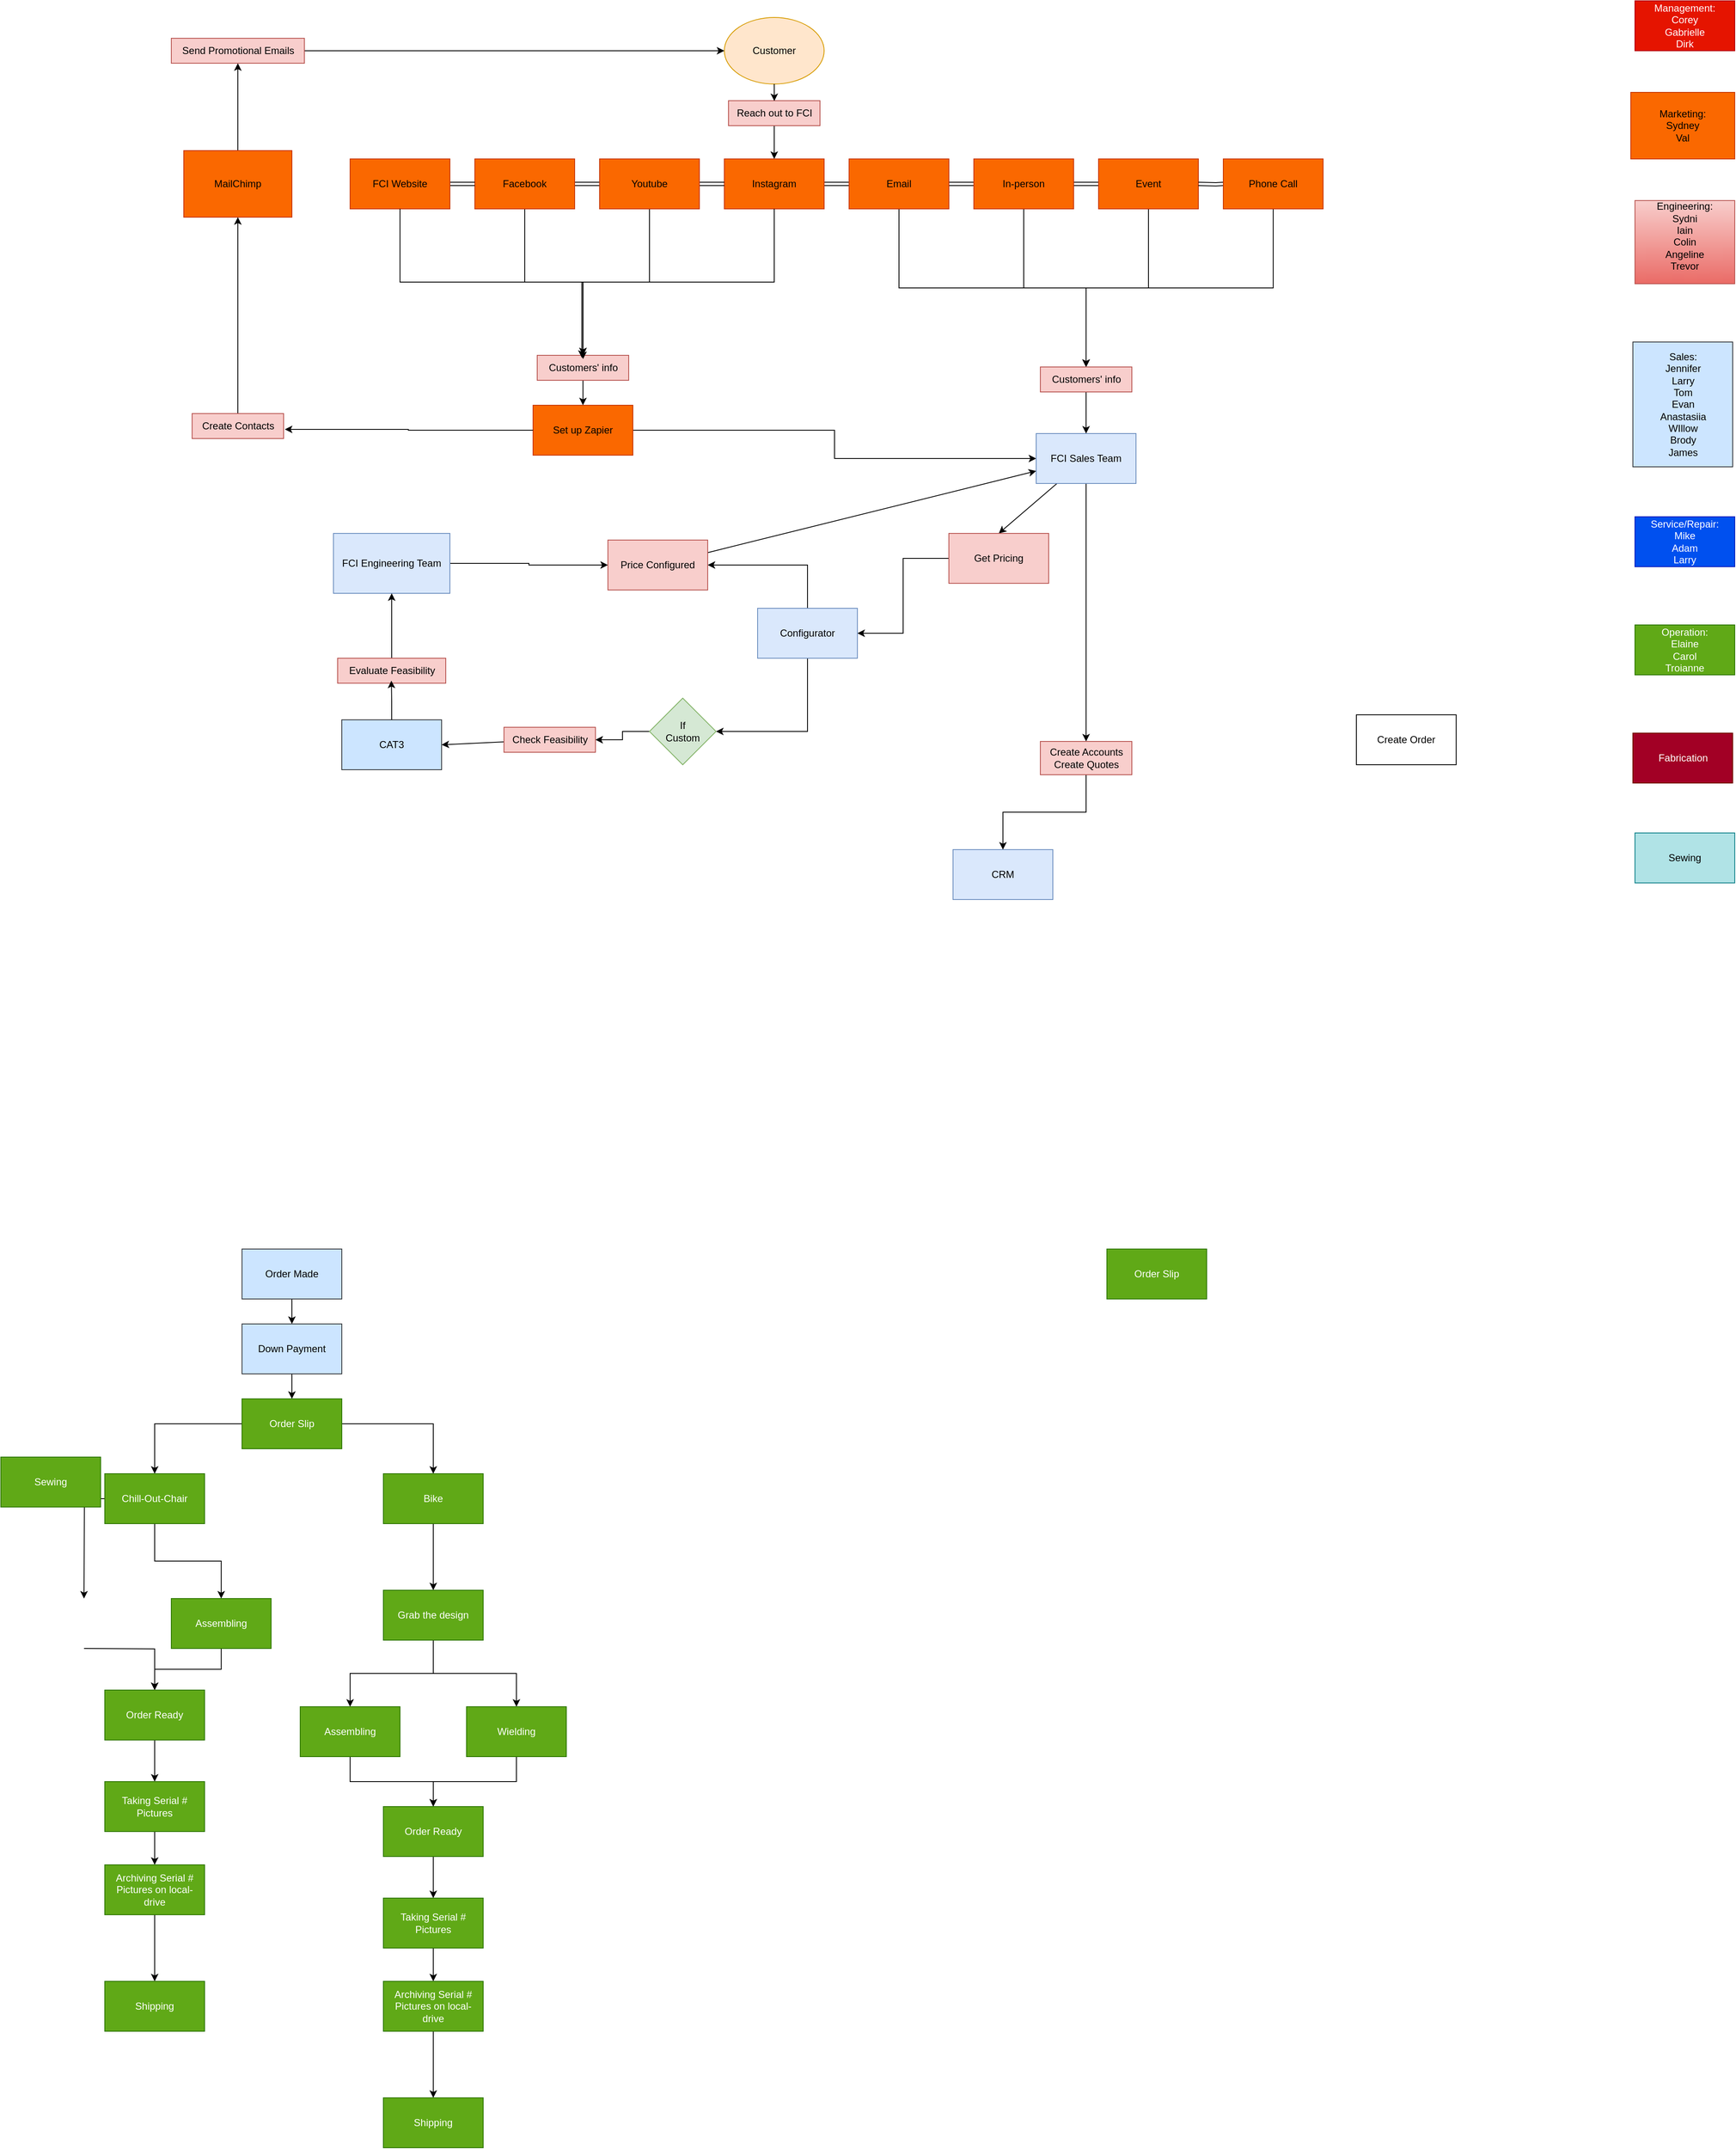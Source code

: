 <mxfile version="27.2.0">
  <diagram name="Page-1" id="tJCy387jeLStMwdDVoLm">
    <mxGraphModel dx="3227" dy="2338" grid="1" gridSize="10" guides="1" tooltips="1" connect="1" arrows="1" fold="1" page="1" pageScale="1" pageWidth="850" pageHeight="1100" math="0" shadow="0">
      <root>
        <mxCell id="0" />
        <mxCell id="1" parent="0" />
        <mxCell id="GHYGCPifQh15sZ_tnKLO-37" value="" style="edgeStyle=orthogonalEdgeStyle;rounded=0;orthogonalLoop=1;jettySize=auto;html=1;" parent="1" source="GHYGCPifQh15sZ_tnKLO-20" target="GHYGCPifQh15sZ_tnKLO-36" edge="1">
          <mxGeometry relative="1" as="geometry" />
        </mxCell>
        <mxCell id="GHYGCPifQh15sZ_tnKLO-20" value="Order Made" style="rounded=0;whiteSpace=wrap;html=1;fillColor=#cce5ff;strokeColor=#36393d;" parent="1" vertex="1">
          <mxGeometry x="-460" y="1080" width="120" height="60" as="geometry" />
        </mxCell>
        <mxCell id="GHYGCPifQh15sZ_tnKLO-66" value="" style="edgeStyle=orthogonalEdgeStyle;rounded=0;orthogonalLoop=1;jettySize=auto;html=1;" parent="1" source="GHYGCPifQh15sZ_tnKLO-36" target="GHYGCPifQh15sZ_tnKLO-65" edge="1">
          <mxGeometry relative="1" as="geometry" />
        </mxCell>
        <mxCell id="GHYGCPifQh15sZ_tnKLO-36" value="Down Payment" style="whiteSpace=wrap;html=1;rounded=0;fillColor=#cce5ff;strokeColor=#36393d;" parent="1" vertex="1">
          <mxGeometry x="-460" y="1170" width="120" height="60" as="geometry" />
        </mxCell>
        <mxCell id="GHYGCPifQh15sZ_tnKLO-52" value="" style="edgeStyle=orthogonalEdgeStyle;rounded=0;orthogonalLoop=1;jettySize=auto;html=1;shape=link;" parent="1" source="GHYGCPifQh15sZ_tnKLO-45" target="GHYGCPifQh15sZ_tnKLO-51" edge="1">
          <mxGeometry relative="1" as="geometry" />
        </mxCell>
        <mxCell id="r7g_J46dXL48xL23C749-83" style="edgeStyle=orthogonalEdgeStyle;rounded=0;orthogonalLoop=1;jettySize=auto;html=1;" edge="1" parent="1" source="GHYGCPifQh15sZ_tnKLO-45" target="r7g_J46dXL48xL23C749-31">
          <mxGeometry relative="1" as="geometry" />
        </mxCell>
        <mxCell id="GHYGCPifQh15sZ_tnKLO-45" value="Facebook" style="rounded=0;whiteSpace=wrap;html=1;fillColor=#fa6800;fontColor=#000000;strokeColor=#C73500;" parent="1" vertex="1">
          <mxGeometry x="-180" y="-230" width="120" height="60" as="geometry" />
        </mxCell>
        <mxCell id="GHYGCPifQh15sZ_tnKLO-55" value="" style="edgeStyle=orthogonalEdgeStyle;rounded=0;orthogonalLoop=1;jettySize=auto;html=1;shape=link;" parent="1" source="GHYGCPifQh15sZ_tnKLO-46" target="GHYGCPifQh15sZ_tnKLO-48" edge="1">
          <mxGeometry relative="1" as="geometry" />
        </mxCell>
        <mxCell id="GHYGCPifQh15sZ_tnKLO-46" value="Instagram" style="whiteSpace=wrap;html=1;fillColor=#fa6800;fontColor=#000000;strokeColor=#C73500;" parent="1" vertex="1">
          <mxGeometry x="120" y="-230" width="120" height="60" as="geometry" />
        </mxCell>
        <mxCell id="GHYGCPifQh15sZ_tnKLO-56" value="" style="edgeStyle=orthogonalEdgeStyle;rounded=0;orthogonalLoop=1;jettySize=auto;html=1;shape=link;" parent="1" source="GHYGCPifQh15sZ_tnKLO-48" target="GHYGCPifQh15sZ_tnKLO-49" edge="1">
          <mxGeometry relative="1" as="geometry" />
        </mxCell>
        <mxCell id="r7g_J46dXL48xL23C749-89" style="edgeStyle=orthogonalEdgeStyle;rounded=0;orthogonalLoop=1;jettySize=auto;html=1;exitX=0.5;exitY=1;exitDx=0;exitDy=0;" edge="1" parent="1" source="GHYGCPifQh15sZ_tnKLO-48" target="r7g_J46dXL48xL23C749-32">
          <mxGeometry relative="1" as="geometry" />
        </mxCell>
        <mxCell id="GHYGCPifQh15sZ_tnKLO-48" value="Email" style="whiteSpace=wrap;html=1;fillColor=#fa6800;fontColor=#000000;strokeColor=#C73500;" parent="1" vertex="1">
          <mxGeometry x="270" y="-230" width="120" height="60" as="geometry" />
        </mxCell>
        <mxCell id="r7g_J46dXL48xL23C749-5" value="" style="edgeStyle=orthogonalEdgeStyle;rounded=0;orthogonalLoop=1;jettySize=auto;html=1;shape=link;" edge="1" parent="1" source="GHYGCPifQh15sZ_tnKLO-49" target="r7g_J46dXL48xL23C749-4">
          <mxGeometry relative="1" as="geometry" />
        </mxCell>
        <mxCell id="r7g_J46dXL48xL23C749-90" style="edgeStyle=orthogonalEdgeStyle;rounded=0;orthogonalLoop=1;jettySize=auto;html=1;" edge="1" parent="1" source="GHYGCPifQh15sZ_tnKLO-49" target="r7g_J46dXL48xL23C749-32">
          <mxGeometry relative="1" as="geometry" />
        </mxCell>
        <mxCell id="GHYGCPifQh15sZ_tnKLO-49" value="In-person" style="rounded=0;whiteSpace=wrap;html=1;fillColor=#fa6800;fontColor=#000000;strokeColor=#C73500;" parent="1" vertex="1">
          <mxGeometry x="420" y="-230" width="120" height="60" as="geometry" />
        </mxCell>
        <mxCell id="GHYGCPifQh15sZ_tnKLO-54" value="" style="edgeStyle=orthogonalEdgeStyle;rounded=0;orthogonalLoop=1;jettySize=auto;html=1;shape=link;" parent="1" source="GHYGCPifQh15sZ_tnKLO-51" target="GHYGCPifQh15sZ_tnKLO-46" edge="1">
          <mxGeometry relative="1" as="geometry" />
        </mxCell>
        <mxCell id="r7g_J46dXL48xL23C749-84" style="edgeStyle=orthogonalEdgeStyle;rounded=0;orthogonalLoop=1;jettySize=auto;html=1;" edge="1" parent="1" source="GHYGCPifQh15sZ_tnKLO-51" target="r7g_J46dXL48xL23C749-31">
          <mxGeometry relative="1" as="geometry" />
        </mxCell>
        <mxCell id="GHYGCPifQh15sZ_tnKLO-51" value="Youtube" style="rounded=0;whiteSpace=wrap;html=1;fillColor=#fa6800;fontColor=#000000;strokeColor=#C73500;" parent="1" vertex="1">
          <mxGeometry x="-30" y="-230" width="120" height="60" as="geometry" />
        </mxCell>
        <mxCell id="r7g_J46dXL48xL23C749-87" style="edgeStyle=orthogonalEdgeStyle;rounded=0;orthogonalLoop=1;jettySize=auto;html=1;entryX=0;entryY=0.5;entryDx=0;entryDy=0;" edge="1" parent="1" source="GHYGCPifQh15sZ_tnKLO-62" target="r7g_J46dXL48xL23C749-17">
          <mxGeometry relative="1" as="geometry" />
        </mxCell>
        <mxCell id="GHYGCPifQh15sZ_tnKLO-62" value="Set up Zapier" style="whiteSpace=wrap;html=1;fillColor=#fa6800;fontColor=#000000;strokeColor=#C73500;" parent="1" vertex="1">
          <mxGeometry x="-110" y="66" width="120" height="60" as="geometry" />
        </mxCell>
        <mxCell id="GHYGCPifQh15sZ_tnKLO-68" value="" style="edgeStyle=orthogonalEdgeStyle;rounded=0;orthogonalLoop=1;jettySize=auto;html=1;" parent="1" source="GHYGCPifQh15sZ_tnKLO-65" target="GHYGCPifQh15sZ_tnKLO-67" edge="1">
          <mxGeometry relative="1" as="geometry" />
        </mxCell>
        <mxCell id="GHYGCPifQh15sZ_tnKLO-71" value="" style="edgeStyle=orthogonalEdgeStyle;rounded=0;orthogonalLoop=1;jettySize=auto;html=1;" parent="1" source="GHYGCPifQh15sZ_tnKLO-65" target="GHYGCPifQh15sZ_tnKLO-70" edge="1">
          <mxGeometry relative="1" as="geometry" />
        </mxCell>
        <mxCell id="GHYGCPifQh15sZ_tnKLO-65" value="Order Slip" style="whiteSpace=wrap;html=1;rounded=0;fillColor=#60a917;strokeColor=#2D7600;fontColor=#ffffff;" parent="1" vertex="1">
          <mxGeometry x="-460" y="1260" width="120" height="60" as="geometry" />
        </mxCell>
        <mxCell id="GHYGCPifQh15sZ_tnKLO-77" value="" style="edgeStyle=orthogonalEdgeStyle;rounded=0;orthogonalLoop=1;jettySize=auto;html=1;" parent="1" source="GHYGCPifQh15sZ_tnKLO-67" edge="1">
          <mxGeometry relative="1" as="geometry">
            <mxPoint x="-650.0" y="1500" as="targetPoint" />
          </mxGeometry>
        </mxCell>
        <mxCell id="GHYGCPifQh15sZ_tnKLO-79" value="" style="edgeStyle=orthogonalEdgeStyle;rounded=0;orthogonalLoop=1;jettySize=auto;html=1;" parent="1" source="GHYGCPifQh15sZ_tnKLO-67" target="GHYGCPifQh15sZ_tnKLO-78" edge="1">
          <mxGeometry relative="1" as="geometry" />
        </mxCell>
        <mxCell id="GHYGCPifQh15sZ_tnKLO-67" value="Chill-Out-Chair" style="whiteSpace=wrap;html=1;rounded=0;fillColor=#60a917;strokeColor=#2D7600;fontColor=#ffffff;" parent="1" vertex="1">
          <mxGeometry x="-625" y="1350" width="120" height="60" as="geometry" />
        </mxCell>
        <mxCell id="GHYGCPifQh15sZ_tnKLO-73" value="" style="edgeStyle=orthogonalEdgeStyle;rounded=0;orthogonalLoop=1;jettySize=auto;html=1;" parent="1" source="GHYGCPifQh15sZ_tnKLO-70" target="GHYGCPifQh15sZ_tnKLO-72" edge="1">
          <mxGeometry relative="1" as="geometry" />
        </mxCell>
        <mxCell id="GHYGCPifQh15sZ_tnKLO-70" value="Bike" style="whiteSpace=wrap;html=1;rounded=0;fillColor=#60a917;strokeColor=#2D7600;fontColor=#ffffff;" parent="1" vertex="1">
          <mxGeometry x="-290" y="1350" width="120" height="60" as="geometry" />
        </mxCell>
        <mxCell id="GHYGCPifQh15sZ_tnKLO-81" value="" style="edgeStyle=orthogonalEdgeStyle;rounded=0;orthogonalLoop=1;jettySize=auto;html=1;" parent="1" source="GHYGCPifQh15sZ_tnKLO-72" target="GHYGCPifQh15sZ_tnKLO-80" edge="1">
          <mxGeometry relative="1" as="geometry" />
        </mxCell>
        <mxCell id="GHYGCPifQh15sZ_tnKLO-83" value="" style="edgeStyle=orthogonalEdgeStyle;rounded=0;orthogonalLoop=1;jettySize=auto;html=1;" parent="1" source="GHYGCPifQh15sZ_tnKLO-72" target="GHYGCPifQh15sZ_tnKLO-82" edge="1">
          <mxGeometry relative="1" as="geometry" />
        </mxCell>
        <mxCell id="GHYGCPifQh15sZ_tnKLO-72" value="Grab the design" style="whiteSpace=wrap;html=1;fillColor=#60a917;strokeColor=#2D7600;rounded=0;fontColor=#ffffff;" parent="1" vertex="1">
          <mxGeometry x="-290" y="1490" width="120" height="60" as="geometry" />
        </mxCell>
        <mxCell id="GHYGCPifQh15sZ_tnKLO-85" value="" style="edgeStyle=orthogonalEdgeStyle;rounded=0;orthogonalLoop=1;jettySize=auto;html=1;" parent="1" target="GHYGCPifQh15sZ_tnKLO-84" edge="1">
          <mxGeometry relative="1" as="geometry">
            <mxPoint x="-650.0" y="1560" as="sourcePoint" />
          </mxGeometry>
        </mxCell>
        <mxCell id="GHYGCPifQh15sZ_tnKLO-76" value="Sewing" style="whiteSpace=wrap;html=1;fillColor=#60a917;strokeColor=#2D7600;rounded=0;fontColor=#ffffff;" parent="1" vertex="1">
          <mxGeometry x="-750" y="1330" width="120" height="60" as="geometry" />
        </mxCell>
        <mxCell id="GHYGCPifQh15sZ_tnKLO-86" value="" style="edgeStyle=orthogonalEdgeStyle;rounded=0;orthogonalLoop=1;jettySize=auto;html=1;" parent="1" source="GHYGCPifQh15sZ_tnKLO-78" target="GHYGCPifQh15sZ_tnKLO-84" edge="1">
          <mxGeometry relative="1" as="geometry" />
        </mxCell>
        <mxCell id="GHYGCPifQh15sZ_tnKLO-78" value="Assembling" style="whiteSpace=wrap;html=1;rounded=0;fillColor=#60a917;strokeColor=#2D7600;fontColor=#ffffff;" parent="1" vertex="1">
          <mxGeometry x="-545" y="1500" width="120" height="60" as="geometry" />
        </mxCell>
        <mxCell id="GHYGCPifQh15sZ_tnKLO-88" value="" style="edgeStyle=orthogonalEdgeStyle;rounded=0;orthogonalLoop=1;jettySize=auto;html=1;" parent="1" source="GHYGCPifQh15sZ_tnKLO-80" target="GHYGCPifQh15sZ_tnKLO-87" edge="1">
          <mxGeometry relative="1" as="geometry" />
        </mxCell>
        <mxCell id="GHYGCPifQh15sZ_tnKLO-80" value="Assembling" style="whiteSpace=wrap;html=1;fillColor=#60a917;strokeColor=#2D7600;fontColor=#ffffff;rounded=0;" parent="1" vertex="1">
          <mxGeometry x="-390" y="1630" width="120" height="60" as="geometry" />
        </mxCell>
        <mxCell id="GHYGCPifQh15sZ_tnKLO-89" style="edgeStyle=orthogonalEdgeStyle;rounded=0;orthogonalLoop=1;jettySize=auto;html=1;" parent="1" source="GHYGCPifQh15sZ_tnKLO-82" target="GHYGCPifQh15sZ_tnKLO-87" edge="1">
          <mxGeometry relative="1" as="geometry" />
        </mxCell>
        <mxCell id="GHYGCPifQh15sZ_tnKLO-82" value="Wielding" style="whiteSpace=wrap;html=1;fillColor=#60a917;strokeColor=#2D7600;fontColor=#ffffff;rounded=0;" parent="1" vertex="1">
          <mxGeometry x="-190" y="1630" width="120" height="60" as="geometry" />
        </mxCell>
        <mxCell id="GHYGCPifQh15sZ_tnKLO-91" value="" style="edgeStyle=orthogonalEdgeStyle;rounded=0;orthogonalLoop=1;jettySize=auto;html=1;" parent="1" source="GHYGCPifQh15sZ_tnKLO-84" target="GHYGCPifQh15sZ_tnKLO-90" edge="1">
          <mxGeometry relative="1" as="geometry" />
        </mxCell>
        <mxCell id="GHYGCPifQh15sZ_tnKLO-84" value="Order Ready" style="whiteSpace=wrap;html=1;fillColor=#60a917;strokeColor=#2D7600;fontColor=#ffffff;rounded=0;" parent="1" vertex="1">
          <mxGeometry x="-625" y="1610" width="120" height="60" as="geometry" />
        </mxCell>
        <mxCell id="GHYGCPifQh15sZ_tnKLO-93" style="edgeStyle=orthogonalEdgeStyle;rounded=0;orthogonalLoop=1;jettySize=auto;html=1;" parent="1" source="GHYGCPifQh15sZ_tnKLO-87" target="GHYGCPifQh15sZ_tnKLO-92" edge="1">
          <mxGeometry relative="1" as="geometry" />
        </mxCell>
        <mxCell id="GHYGCPifQh15sZ_tnKLO-87" value="Order Ready" style="whiteSpace=wrap;html=1;fillColor=#60a917;strokeColor=#2D7600;fontColor=#ffffff;rounded=0;" parent="1" vertex="1">
          <mxGeometry x="-290" y="1750" width="120" height="60" as="geometry" />
        </mxCell>
        <mxCell id="GHYGCPifQh15sZ_tnKLO-95" value="" style="edgeStyle=orthogonalEdgeStyle;rounded=0;orthogonalLoop=1;jettySize=auto;html=1;" parent="1" source="GHYGCPifQh15sZ_tnKLO-90" target="GHYGCPifQh15sZ_tnKLO-94" edge="1">
          <mxGeometry relative="1" as="geometry" />
        </mxCell>
        <mxCell id="GHYGCPifQh15sZ_tnKLO-90" value="Taking Serial # Pictures" style="whiteSpace=wrap;html=1;fillColor=#60a917;strokeColor=#2D7600;fontColor=#ffffff;rounded=0;" parent="1" vertex="1">
          <mxGeometry x="-625" y="1720" width="120" height="60" as="geometry" />
        </mxCell>
        <mxCell id="GHYGCPifQh15sZ_tnKLO-97" style="edgeStyle=orthogonalEdgeStyle;rounded=0;orthogonalLoop=1;jettySize=auto;html=1;" parent="1" source="GHYGCPifQh15sZ_tnKLO-92" target="GHYGCPifQh15sZ_tnKLO-96" edge="1">
          <mxGeometry relative="1" as="geometry" />
        </mxCell>
        <mxCell id="GHYGCPifQh15sZ_tnKLO-92" value="Taking Serial # Pictures" style="whiteSpace=wrap;html=1;fillColor=#60a917;strokeColor=#2D7600;fontColor=#ffffff;rounded=0;" parent="1" vertex="1">
          <mxGeometry x="-290" y="1860" width="120" height="60" as="geometry" />
        </mxCell>
        <mxCell id="gww7dCVyIf61FeBQB5-1-8" value="" style="edgeStyle=orthogonalEdgeStyle;rounded=0;orthogonalLoop=1;jettySize=auto;html=1;" parent="1" source="GHYGCPifQh15sZ_tnKLO-94" target="gww7dCVyIf61FeBQB5-1-7" edge="1">
          <mxGeometry relative="1" as="geometry" />
        </mxCell>
        <mxCell id="GHYGCPifQh15sZ_tnKLO-94" value="Archiving Serial # Pictures on local-drive" style="whiteSpace=wrap;html=1;fillColor=#60a917;strokeColor=#2D7600;fontColor=#ffffff;rounded=0;" parent="1" vertex="1">
          <mxGeometry x="-625" y="1820" width="120" height="60" as="geometry" />
        </mxCell>
        <mxCell id="gww7dCVyIf61FeBQB5-1-10" value="" style="edgeStyle=orthogonalEdgeStyle;rounded=0;orthogonalLoop=1;jettySize=auto;html=1;" parent="1" source="GHYGCPifQh15sZ_tnKLO-96" target="gww7dCVyIf61FeBQB5-1-9" edge="1">
          <mxGeometry relative="1" as="geometry" />
        </mxCell>
        <mxCell id="GHYGCPifQh15sZ_tnKLO-96" value="Archiving Serial # Pictures on local-drive" style="whiteSpace=wrap;html=1;fillColor=#60a917;strokeColor=#2D7600;fontColor=#ffffff;rounded=0;" parent="1" vertex="1">
          <mxGeometry x="-290" y="1960" width="120" height="60" as="geometry" />
        </mxCell>
        <mxCell id="GHYGCPifQh15sZ_tnKLO-99" value="Marketing:&lt;div&gt;&lt;span style=&quot;background-color: transparent; color: light-dark(rgb(0, 0, 0), rgb(237, 237, 237));&quot;&gt;Sydney&lt;/span&gt;&lt;div&gt;&lt;div&gt;Val&lt;/div&gt;&lt;/div&gt;&lt;/div&gt;" style="text;html=1;align=center;verticalAlign=middle;whiteSpace=wrap;rounded=0;fillColor=#fa6800;fontColor=#000000;strokeColor=#C73500;" parent="1" vertex="1">
          <mxGeometry x="1210" y="-310" width="125" height="80" as="geometry" />
        </mxCell>
        <mxCell id="Xjn30Ic-mJEV0kmaZJ53-1" value="Sales:&lt;div&gt;Jennifer&lt;/div&gt;&lt;div&gt;Larry&lt;/div&gt;&lt;div&gt;Tom&lt;/div&gt;&lt;div&gt;Evan&lt;/div&gt;&lt;div&gt;Anastasiia&lt;/div&gt;&lt;div&gt;WIllow&lt;/div&gt;&lt;div&gt;Brody&lt;/div&gt;&lt;div&gt;James&lt;/div&gt;" style="rounded=0;whiteSpace=wrap;html=1;fillColor=#cce5ff;strokeColor=#36393d;" parent="1" vertex="1">
          <mxGeometry x="1212.5" y="-10" width="120" height="150" as="geometry" />
        </mxCell>
        <mxCell id="Xjn30Ic-mJEV0kmaZJ53-2" value="Operation:&lt;div&gt;Elaine&lt;/div&gt;&lt;div&gt;Carol&lt;/div&gt;&lt;div&gt;Troianne&lt;/div&gt;" style="rounded=0;whiteSpace=wrap;html=1;fillColor=#60a917;strokeColor=#2D7600;fontColor=#ffffff;" parent="1" vertex="1">
          <mxGeometry x="1215" y="330" width="120" height="60" as="geometry" />
        </mxCell>
        <mxCell id="Xjn30Ic-mJEV0kmaZJ53-3" value="Engineering:&lt;div&gt;Sydni&lt;/div&gt;&lt;div&gt;Iain&lt;/div&gt;&lt;div&gt;Colin&lt;/div&gt;&lt;div&gt;Angeline&lt;/div&gt;&lt;div&gt;Trevor&lt;/div&gt;&lt;div&gt;&lt;br&gt;&lt;/div&gt;" style="rounded=0;whiteSpace=wrap;html=1;fillColor=#f8cecc;strokeColor=#b85450;gradientColor=#ea6b66;" parent="1" vertex="1">
          <mxGeometry x="1215" y="-180" width="120" height="100" as="geometry" />
        </mxCell>
        <mxCell id="gww7dCVyIf61FeBQB5-1-2" value="Service/Repair:&lt;div&gt;Mike&lt;br&gt;Adam&lt;/div&gt;&lt;div&gt;Larry&lt;/div&gt;" style="rounded=0;whiteSpace=wrap;html=1;fillColor=#0050ef;strokeColor=#001DBC;fontColor=#ffffff;" parent="1" vertex="1">
          <mxGeometry x="1215" y="200" width="120" height="60" as="geometry" />
        </mxCell>
        <mxCell id="gww7dCVyIf61FeBQB5-1-3" value="Management:&lt;div&gt;Corey&lt;/div&gt;&lt;div&gt;Gabrielle&lt;/div&gt;&lt;div&gt;Dirk&lt;/div&gt;" style="rounded=0;whiteSpace=wrap;html=1;fillColor=#e51400;fontColor=#ffffff;strokeColor=#B20000;" parent="1" vertex="1">
          <mxGeometry x="1215" y="-420" width="120" height="60" as="geometry" />
        </mxCell>
        <mxCell id="gww7dCVyIf61FeBQB5-1-5" value="Fabrication" style="rounded=0;whiteSpace=wrap;html=1;fillColor=#a20025;fontColor=#ffffff;strokeColor=#6F0000;" parent="1" vertex="1">
          <mxGeometry x="1212.5" y="460" width="120" height="60" as="geometry" />
        </mxCell>
        <mxCell id="gww7dCVyIf61FeBQB5-1-6" value="Sewing" style="rounded=0;whiteSpace=wrap;html=1;fillColor=#b0e3e6;strokeColor=#0e8088;" parent="1" vertex="1">
          <mxGeometry x="1215" y="580" width="120" height="60" as="geometry" />
        </mxCell>
        <mxCell id="gww7dCVyIf61FeBQB5-1-7" value="Shipping" style="whiteSpace=wrap;html=1;fillColor=#60a917;strokeColor=#2D7600;fontColor=#ffffff;rounded=0;" parent="1" vertex="1">
          <mxGeometry x="-625" y="1960" width="120" height="60" as="geometry" />
        </mxCell>
        <mxCell id="gww7dCVyIf61FeBQB5-1-9" value="Shipping" style="whiteSpace=wrap;html=1;fillColor=#60a917;strokeColor=#2D7600;fontColor=#ffffff;rounded=0;" parent="1" vertex="1">
          <mxGeometry x="-290" y="2100" width="120" height="60" as="geometry" />
        </mxCell>
        <mxCell id="r7g_J46dXL48xL23C749-2" value="Customer" style="ellipse;whiteSpace=wrap;html=1;fillColor=#ffe6cc;strokeColor=#d79b00;" vertex="1" parent="1">
          <mxGeometry x="120" y="-400" width="120" height="80" as="geometry" />
        </mxCell>
        <mxCell id="r7g_J46dXL48xL23C749-73" style="edgeStyle=orthogonalEdgeStyle;rounded=0;orthogonalLoop=1;jettySize=auto;html=1;" edge="1" parent="1" source="r7g_J46dXL48xL23C749-3" target="r7g_J46dXL48xL23C749-36">
          <mxGeometry relative="1" as="geometry" />
        </mxCell>
        <mxCell id="r7g_J46dXL48xL23C749-3" value="MailChimp" style="rounded=0;whiteSpace=wrap;html=1;fillColor=#fa6800;fontColor=#000000;strokeColor=#C73500;" vertex="1" parent="1">
          <mxGeometry x="-530" y="-240" width="130" height="80" as="geometry" />
        </mxCell>
        <mxCell id="r7g_J46dXL48xL23C749-91" style="edgeStyle=orthogonalEdgeStyle;rounded=0;orthogonalLoop=1;jettySize=auto;html=1;" edge="1" parent="1" source="r7g_J46dXL48xL23C749-4" target="r7g_J46dXL48xL23C749-32">
          <mxGeometry relative="1" as="geometry" />
        </mxCell>
        <mxCell id="r7g_J46dXL48xL23C749-4" value="Event" style="rounded=0;whiteSpace=wrap;html=1;fillColor=#fa6800;fontColor=#000000;strokeColor=#C73500;" vertex="1" parent="1">
          <mxGeometry x="570" y="-230" width="120" height="60" as="geometry" />
        </mxCell>
        <mxCell id="r7g_J46dXL48xL23C749-72" value="" style="edgeStyle=orthogonalEdgeStyle;rounded=0;orthogonalLoop=1;jettySize=auto;html=1;" edge="1" parent="1" source="r7g_J46dXL48xL23C749-6" target="GHYGCPifQh15sZ_tnKLO-46">
          <mxGeometry relative="1" as="geometry" />
        </mxCell>
        <mxCell id="r7g_J46dXL48xL23C749-6" value="Reach out to FCI" style="text;html=1;align=center;verticalAlign=middle;resizable=0;points=[];autosize=1;strokeColor=#b85450;fillColor=#f8cecc;" vertex="1" parent="1">
          <mxGeometry x="125" y="-300" width="110" height="30" as="geometry" />
        </mxCell>
        <mxCell id="r7g_J46dXL48xL23C749-8" value="" style="edgeStyle=orthogonalEdgeStyle;rounded=0;orthogonalLoop=1;jettySize=auto;html=1;shape=link;" edge="1" parent="1" target="r7g_J46dXL48xL23C749-9">
          <mxGeometry relative="1" as="geometry">
            <mxPoint x="690" y="-200" as="sourcePoint" />
          </mxGeometry>
        </mxCell>
        <mxCell id="r7g_J46dXL48xL23C749-94" style="edgeStyle=orthogonalEdgeStyle;rounded=0;orthogonalLoop=1;jettySize=auto;html=1;exitX=0.5;exitY=1;exitDx=0;exitDy=0;" edge="1" parent="1" source="r7g_J46dXL48xL23C749-9" target="r7g_J46dXL48xL23C749-32">
          <mxGeometry relative="1" as="geometry" />
        </mxCell>
        <mxCell id="r7g_J46dXL48xL23C749-9" value="Phone Call" style="rounded=0;whiteSpace=wrap;html=1;fillColor=#fa6800;fontColor=#000000;strokeColor=#C73500;" vertex="1" parent="1">
          <mxGeometry x="720" y="-230" width="120" height="60" as="geometry" />
        </mxCell>
        <mxCell id="r7g_J46dXL48xL23C749-10" value="" style="edgeStyle=orthogonalEdgeStyle;rounded=0;orthogonalLoop=1;jettySize=auto;html=1;shape=link;" edge="1" parent="1" source="r7g_J46dXL48xL23C749-11">
          <mxGeometry relative="1" as="geometry">
            <mxPoint x="-180" y="-200" as="targetPoint" />
          </mxGeometry>
        </mxCell>
        <mxCell id="r7g_J46dXL48xL23C749-11" value="FCI Website" style="rounded=0;whiteSpace=wrap;html=1;fillColor=#fa6800;fontColor=#000000;strokeColor=#C73500;" vertex="1" parent="1">
          <mxGeometry x="-330" y="-230" width="120" height="60" as="geometry" />
        </mxCell>
        <mxCell id="r7g_J46dXL48xL23C749-120" style="edgeStyle=orthogonalEdgeStyle;rounded=0;orthogonalLoop=1;jettySize=auto;html=1;" edge="1" parent="1" source="r7g_J46dXL48xL23C749-17" target="r7g_J46dXL48xL23C749-33">
          <mxGeometry relative="1" as="geometry" />
        </mxCell>
        <mxCell id="r7g_J46dXL48xL23C749-124" style="rounded=0;orthogonalLoop=1;jettySize=auto;html=1;entryX=0.5;entryY=0;entryDx=0;entryDy=0;" edge="1" parent="1" source="r7g_J46dXL48xL23C749-17" target="r7g_J46dXL48xL23C749-23">
          <mxGeometry relative="1" as="geometry" />
        </mxCell>
        <mxCell id="r7g_J46dXL48xL23C749-17" value="FCI Sales Team" style="rounded=0;whiteSpace=wrap;html=1;fillColor=#dae8fc;strokeColor=#6c8ebf;" vertex="1" parent="1">
          <mxGeometry x="495" y="100" width="120" height="60" as="geometry" />
        </mxCell>
        <mxCell id="r7g_J46dXL48xL23C749-99" style="edgeStyle=orthogonalEdgeStyle;rounded=0;orthogonalLoop=1;jettySize=auto;html=1;entryX=1;entryY=0.5;entryDx=0;entryDy=0;" edge="1" parent="1" source="r7g_J46dXL48xL23C749-23" target="r7g_J46dXL48xL23C749-29">
          <mxGeometry relative="1" as="geometry" />
        </mxCell>
        <mxCell id="r7g_J46dXL48xL23C749-23" value="Get Pricing" style="rounded=0;whiteSpace=wrap;html=1;fillColor=#f8cecc;strokeColor=#b85450;" vertex="1" parent="1">
          <mxGeometry x="390" y="220" width="120" height="60" as="geometry" />
        </mxCell>
        <mxCell id="r7g_J46dXL48xL23C749-100" style="edgeStyle=orthogonalEdgeStyle;rounded=0;orthogonalLoop=1;jettySize=auto;html=1;" edge="1" parent="1" source="r7g_J46dXL48xL23C749-104" target="r7g_J46dXL48xL23C749-47">
          <mxGeometry relative="1" as="geometry" />
        </mxCell>
        <mxCell id="r7g_J46dXL48xL23C749-125" style="edgeStyle=orthogonalEdgeStyle;rounded=0;orthogonalLoop=1;jettySize=auto;html=1;exitX=0.5;exitY=1;exitDx=0;exitDy=0;entryX=1;entryY=0.5;entryDx=0;entryDy=0;" edge="1" parent="1" source="r7g_J46dXL48xL23C749-29" target="r7g_J46dXL48xL23C749-104">
          <mxGeometry relative="1" as="geometry" />
        </mxCell>
        <mxCell id="r7g_J46dXL48xL23C749-126" style="edgeStyle=orthogonalEdgeStyle;rounded=0;orthogonalLoop=1;jettySize=auto;html=1;exitX=0.5;exitY=0;exitDx=0;exitDy=0;entryX=1;entryY=0.5;entryDx=0;entryDy=0;" edge="1" parent="1" source="r7g_J46dXL48xL23C749-29" target="r7g_J46dXL48xL23C749-113">
          <mxGeometry relative="1" as="geometry" />
        </mxCell>
        <mxCell id="r7g_J46dXL48xL23C749-29" value="Configurator" style="rounded=0;whiteSpace=wrap;html=1;fillColor=#dae8fc;strokeColor=#6c8ebf;" vertex="1" parent="1">
          <mxGeometry x="160" y="310" width="120" height="60" as="geometry" />
        </mxCell>
        <mxCell id="r7g_J46dXL48xL23C749-77" value="" style="edgeStyle=orthogonalEdgeStyle;rounded=0;orthogonalLoop=1;jettySize=auto;html=1;" edge="1" parent="1" source="r7g_J46dXL48xL23C749-31" target="GHYGCPifQh15sZ_tnKLO-62">
          <mxGeometry relative="1" as="geometry" />
        </mxCell>
        <mxCell id="r7g_J46dXL48xL23C749-31" value="Customers&#39; info" style="text;html=1;align=center;verticalAlign=middle;resizable=0;points=[];autosize=1;strokeColor=#b85450;fillColor=#f8cecc;" vertex="1" parent="1">
          <mxGeometry x="-105" y="6" width="110" height="30" as="geometry" />
        </mxCell>
        <mxCell id="r7g_J46dXL48xL23C749-95" style="edgeStyle=orthogonalEdgeStyle;rounded=0;orthogonalLoop=1;jettySize=auto;html=1;" edge="1" parent="1" source="r7g_J46dXL48xL23C749-32" target="r7g_J46dXL48xL23C749-17">
          <mxGeometry relative="1" as="geometry" />
        </mxCell>
        <mxCell id="r7g_J46dXL48xL23C749-32" value="Customers&#39; info" style="text;html=1;align=center;verticalAlign=middle;resizable=0;points=[];autosize=1;strokeColor=#b85450;fillColor=#f8cecc;" vertex="1" parent="1">
          <mxGeometry x="500" y="20" width="110" height="30" as="geometry" />
        </mxCell>
        <mxCell id="r7g_J46dXL48xL23C749-76" style="edgeStyle=orthogonalEdgeStyle;rounded=0;orthogonalLoop=1;jettySize=auto;html=1;" edge="1" parent="1" source="r7g_J46dXL48xL23C749-34" target="r7g_J46dXL48xL23C749-3">
          <mxGeometry relative="1" as="geometry" />
        </mxCell>
        <mxCell id="r7g_J46dXL48xL23C749-34" value="Create Contacts" style="text;html=1;align=center;verticalAlign=middle;resizable=0;points=[];autosize=1;strokeColor=#b85450;fillColor=#f8cecc;" vertex="1" parent="1">
          <mxGeometry x="-520" y="76" width="110" height="30" as="geometry" />
        </mxCell>
        <mxCell id="r7g_J46dXL48xL23C749-74" style="edgeStyle=orthogonalEdgeStyle;rounded=0;orthogonalLoop=1;jettySize=auto;html=1;entryX=0;entryY=0.5;entryDx=0;entryDy=0;" edge="1" parent="1" source="r7g_J46dXL48xL23C749-36" target="r7g_J46dXL48xL23C749-2">
          <mxGeometry relative="1" as="geometry" />
        </mxCell>
        <mxCell id="r7g_J46dXL48xL23C749-36" value="Send Promotional Emails" style="text;html=1;align=center;verticalAlign=middle;resizable=0;points=[];autosize=1;strokeColor=#b85450;fillColor=#f8cecc;" vertex="1" parent="1">
          <mxGeometry x="-545" y="-375" width="160" height="30" as="geometry" />
        </mxCell>
        <mxCell id="r7g_J46dXL48xL23C749-38" value="Order Slip" style="whiteSpace=wrap;html=1;rounded=0;fillColor=#60a917;strokeColor=#2D7600;fontColor=#ffffff;" vertex="1" parent="1">
          <mxGeometry x="580" y="1080" width="120" height="60" as="geometry" />
        </mxCell>
        <mxCell id="r7g_J46dXL48xL23C749-42" value="CAT3" style="rounded=0;whiteSpace=wrap;html=1;fillColor=#cce5ff;strokeColor=#36393d;" vertex="1" parent="1">
          <mxGeometry x="-340" y="444" width="120" height="60" as="geometry" />
        </mxCell>
        <mxCell id="r7g_J46dXL48xL23C749-101" style="rounded=0;orthogonalLoop=1;jettySize=auto;html=1;entryX=1;entryY=0.5;entryDx=0;entryDy=0;" edge="1" parent="1" source="r7g_J46dXL48xL23C749-47" target="r7g_J46dXL48xL23C749-42">
          <mxGeometry relative="1" as="geometry" />
        </mxCell>
        <mxCell id="r7g_J46dXL48xL23C749-47" value="Check Feasibility" style="text;html=1;align=center;verticalAlign=middle;resizable=0;points=[];autosize=1;strokeColor=#b85450;fillColor=#f8cecc;" vertex="1" parent="1">
          <mxGeometry x="-145" y="453" width="110" height="30" as="geometry" />
        </mxCell>
        <mxCell id="r7g_J46dXL48xL23C749-127" style="edgeStyle=orthogonalEdgeStyle;rounded=0;orthogonalLoop=1;jettySize=auto;html=1;exitX=1;exitY=0.5;exitDx=0;exitDy=0;" edge="1" parent="1" source="r7g_J46dXL48xL23C749-52" target="r7g_J46dXL48xL23C749-113">
          <mxGeometry relative="1" as="geometry" />
        </mxCell>
        <mxCell id="r7g_J46dXL48xL23C749-52" value="FCI Engineering Team" style="rounded=0;whiteSpace=wrap;html=1;fillColor=#dae8fc;strokeColor=#6c8ebf;" vertex="1" parent="1">
          <mxGeometry x="-350" y="220" width="140" height="72" as="geometry" />
        </mxCell>
        <mxCell id="r7g_J46dXL48xL23C749-123" style="edgeStyle=orthogonalEdgeStyle;rounded=0;orthogonalLoop=1;jettySize=auto;html=1;entryX=0.5;entryY=1;entryDx=0;entryDy=0;" edge="1" parent="1" source="r7g_J46dXL48xL23C749-54" target="r7g_J46dXL48xL23C749-52">
          <mxGeometry relative="1" as="geometry" />
        </mxCell>
        <mxCell id="r7g_J46dXL48xL23C749-54" value="Evaluate Feasibility" style="text;html=1;align=center;verticalAlign=middle;resizable=0;points=[];autosize=1;strokeColor=#b85450;fillColor=#f8cecc;" vertex="1" parent="1">
          <mxGeometry x="-345" y="370" width="130" height="30" as="geometry" />
        </mxCell>
        <mxCell id="r7g_J46dXL48xL23C749-56" value="CRM" style="rounded=0;whiteSpace=wrap;html=1;fillColor=#dae8fc;strokeColor=#6c8ebf;" vertex="1" parent="1">
          <mxGeometry x="395" y="600" width="120" height="60" as="geometry" />
        </mxCell>
        <mxCell id="r7g_J46dXL48xL23C749-96" style="edgeStyle=orthogonalEdgeStyle;rounded=0;orthogonalLoop=1;jettySize=auto;html=1;" edge="1" parent="1" source="r7g_J46dXL48xL23C749-33" target="r7g_J46dXL48xL23C749-56">
          <mxGeometry relative="1" as="geometry" />
        </mxCell>
        <mxCell id="r7g_J46dXL48xL23C749-33" value="Create Accounts&lt;div&gt;Create Quotes&lt;/div&gt;" style="text;html=1;align=center;verticalAlign=middle;resizable=0;points=[];autosize=1;strokeColor=#b85450;fillColor=#f8cecc;" vertex="1" parent="1">
          <mxGeometry x="500" y="470" width="110" height="40" as="geometry" />
        </mxCell>
        <mxCell id="r7g_J46dXL48xL23C749-71" style="edgeStyle=orthogonalEdgeStyle;rounded=0;orthogonalLoop=1;jettySize=auto;html=1;exitX=0.5;exitY=1;exitDx=0;exitDy=0;entryX=0.501;entryY=0.014;entryDx=0;entryDy=0;entryPerimeter=0;" edge="1" parent="1" source="r7g_J46dXL48xL23C749-2" target="r7g_J46dXL48xL23C749-6">
          <mxGeometry relative="1" as="geometry" />
        </mxCell>
        <mxCell id="r7g_J46dXL48xL23C749-75" style="edgeStyle=orthogonalEdgeStyle;rounded=0;orthogonalLoop=1;jettySize=auto;html=1;exitX=0;exitY=0.5;exitDx=0;exitDy=0;entryX=1.014;entryY=0.633;entryDx=0;entryDy=0;entryPerimeter=0;" edge="1" parent="1" source="GHYGCPifQh15sZ_tnKLO-62" target="r7g_J46dXL48xL23C749-34">
          <mxGeometry relative="1" as="geometry" />
        </mxCell>
        <mxCell id="r7g_J46dXL48xL23C749-82" style="edgeStyle=orthogonalEdgeStyle;rounded=0;orthogonalLoop=1;jettySize=auto;html=1;exitX=0.5;exitY=1;exitDx=0;exitDy=0;entryX=0.488;entryY=0.1;entryDx=0;entryDy=0;entryPerimeter=0;" edge="1" parent="1" source="r7g_J46dXL48xL23C749-11" target="r7g_J46dXL48xL23C749-31">
          <mxGeometry relative="1" as="geometry" />
        </mxCell>
        <mxCell id="r7g_J46dXL48xL23C749-86" style="edgeStyle=orthogonalEdgeStyle;rounded=0;orthogonalLoop=1;jettySize=auto;html=1;exitX=0.5;exitY=1;exitDx=0;exitDy=0;entryX=0.501;entryY=0.148;entryDx=0;entryDy=0;entryPerimeter=0;" edge="1" parent="1" source="GHYGCPifQh15sZ_tnKLO-46" target="r7g_J46dXL48xL23C749-31">
          <mxGeometry relative="1" as="geometry" />
        </mxCell>
        <mxCell id="r7g_J46dXL48xL23C749-104" value="If&lt;div&gt;Custom&lt;/div&gt;" style="rhombus;whiteSpace=wrap;html=1;fillColor=#d5e8d4;strokeColor=#82b366;" vertex="1" parent="1">
          <mxGeometry x="30" y="418" width="80" height="80" as="geometry" />
        </mxCell>
        <mxCell id="r7g_J46dXL48xL23C749-128" style="rounded=0;orthogonalLoop=1;jettySize=auto;html=1;entryX=0;entryY=0.75;entryDx=0;entryDy=0;" edge="1" parent="1" source="r7g_J46dXL48xL23C749-113" target="r7g_J46dXL48xL23C749-17">
          <mxGeometry relative="1" as="geometry" />
        </mxCell>
        <mxCell id="r7g_J46dXL48xL23C749-113" value="Price Configured" style="whiteSpace=wrap;html=1;fillColor=#f8cecc;strokeColor=#b85450;rounded=0;" vertex="1" parent="1">
          <mxGeometry x="-20" y="228" width="120" height="60" as="geometry" />
        </mxCell>
        <mxCell id="r7g_J46dXL48xL23C749-121" value="Create Order" style="rounded=0;whiteSpace=wrap;html=1;" vertex="1" parent="1">
          <mxGeometry x="880" y="438" width="120" height="60" as="geometry" />
        </mxCell>
        <mxCell id="r7g_J46dXL48xL23C749-122" style="edgeStyle=orthogonalEdgeStyle;rounded=0;orthogonalLoop=1;jettySize=auto;html=1;exitX=0.5;exitY=0;exitDx=0;exitDy=0;entryX=0.497;entryY=0.9;entryDx=0;entryDy=0;entryPerimeter=0;" edge="1" parent="1" source="r7g_J46dXL48xL23C749-42" target="r7g_J46dXL48xL23C749-54">
          <mxGeometry relative="1" as="geometry" />
        </mxCell>
      </root>
    </mxGraphModel>
  </diagram>
</mxfile>
